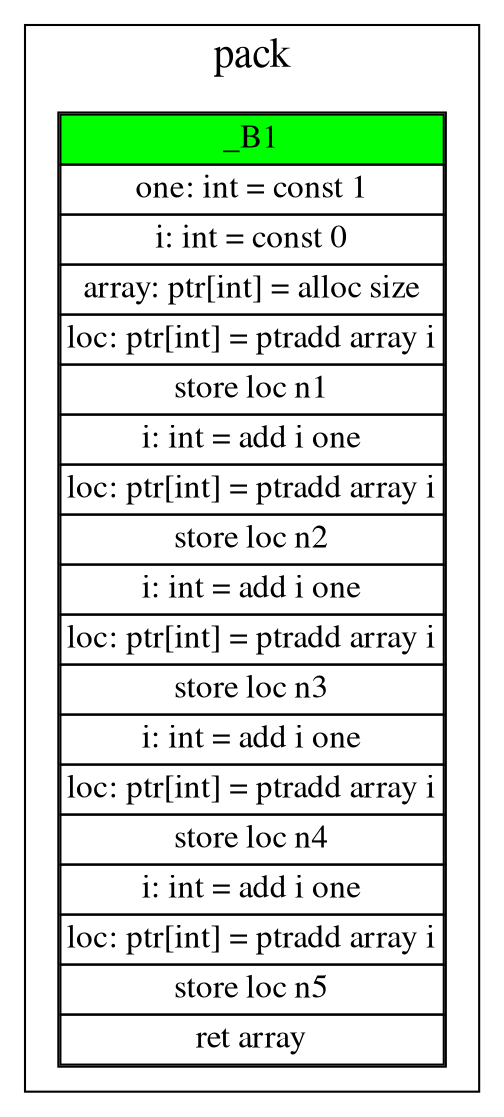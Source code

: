 digraph {
fontname="Times"
fontsize="20"
penwidth=1
node[fontsize="16" shape="box" fontname="Times"]

subgraph cluster_0 {
label = "pack"
"_B1" [label=<<table cellspacing="0">
<tr><td bgcolor="Green">_B1</td></tr>
<tr><td>one: int = const 1</td></tr>
<tr><td>i: int = const 0</td></tr>
<tr><td>array: ptr[int] = alloc size</td></tr>
<tr><td>loc: ptr[int] = ptradd array i</td></tr>
<tr><td>store loc n1</td></tr>
<tr><td>i: int = add i one</td></tr>
<tr><td>loc: ptr[int] = ptradd array i</td></tr>
<tr><td>store loc n2</td></tr>
<tr><td>i: int = add i one</td></tr>
<tr><td>loc: ptr[int] = ptradd array i</td></tr>
<tr><td>store loc n3</td></tr>
<tr><td>i: int = add i one</td></tr>
<tr><td>loc: ptr[int] = ptradd array i</td></tr>
<tr><td>store loc n4</td></tr>
<tr><td>i: int = add i one</td></tr>
<tr><td>loc: ptr[int] = ptradd array i</td></tr>
<tr><td>store loc n5</td></tr>
<tr><td>ret array</td></tr>
</table>> shape="plaintext"];

}}
digraph {
fontname="Times"
fontsize="20"
penwidth=1
node[fontsize="16" shape="box" fontname="Times"]

subgraph cluster_0 {
label = "print_array"
"_B1" [label=<<table cellspacing="0">
<tr><td bgcolor="Green">_B1</td></tr>
<tr><td>i: int = const 0</td></tr>
<tr><td>one: int = const 1</td></tr>
</table>> shape="plaintext"];

"body" [label=<<table cellspacing="0">
<tr><td bgcolor="Green">body</td></tr>
<tr><td>body</td></tr>
<tr><td>loc: ptr[int] = ptradd array i</td></tr>
<tr><td>val: int = load loc</td></tr>
<tr><td>print val</td></tr>
</table>> shape="plaintext"];

"done" [label=<<table cellspacing="0">
<tr><td bgcolor="Green">done</td></tr>
<tr><td>done</td></tr>
<tr><td>ret</td></tr>
</table>> shape="plaintext"];

"loop" [label=<<table cellspacing="0">
<tr><td bgcolor="Green">loop</td></tr>
<tr><td>loop</td></tr>
<tr><td>cond: bool = lt i size</td></tr>
<tr><td>br cond body done</td></tr>
</table>> shape="plaintext"];

"loop_end" [label=<<table cellspacing="0">
<tr><td bgcolor="Green">loop_end</td></tr>
<tr><td>loop_end</td></tr>
<tr><td>i: int = add i one</td></tr>
<tr><td>jmp loop</td></tr>
</table>> shape="plaintext"];

"_B1" -> "loop" ;

"body" -> "loop_end" ;

"loop" -> "body" [color="blue"];

"loop" -> "done" [color="red"];

"loop_end" -> "loop" ;

}}
digraph {
fontname="Times"
fontsize="20"
penwidth=1
node[fontsize="16" shape="box" fontname="Times"]

subgraph cluster_0 {
label = "binary_search"
"_B1" [label=<<table cellspacing="0">
<tr><td bgcolor="Green">_B1</td></tr>
<tr><td>negone: int = const -1</td></tr>
<tr><td>zero: int = const 0</td></tr>
<tr><td>one: int = const 1</td></tr>
<tr><td>two: int = const 2</td></tr>
</table>> shape="plaintext"];

"body" [label=<<table cellspacing="0">
<tr><td bgcolor="Green">body</td></tr>
<tr><td>body</td></tr>
<tr><td>mid: int = add left right</td></tr>
<tr><td>mid: int = div mid two</td></tr>
</table>> shape="plaintext"];

"call_gt" [label=<<table cellspacing="0">
<tr><td bgcolor="Green">call_gt</td></tr>
<tr><td>call_gt</td></tr>
<tr><td>newleft: int = add left one</td></tr>
<tr><td>output: int = binary_search array target newleft right</td></tr>
<tr><td>ret output</td></tr>
</table>> shape="plaintext"];

"call_lt" [label=<<table cellspacing="0">
<tr><td bgcolor="Green">call_lt</td></tr>
<tr><td>call_lt</td></tr>
<tr><td>newright: int = sub right one</td></tr>
<tr><td>output: int = binary_search array target left newright</td></tr>
<tr><td>ret output</td></tr>
</table>> shape="plaintext"];

"check_equal" [label=<<table cellspacing="0">
<tr><td bgcolor="Green">check_equal</td></tr>
<tr><td>check_equal</td></tr>
<tr><td>midloc: ptr[int] = ptradd array mid</td></tr>
<tr><td>midval: int = load midloc</td></tr>
<tr><td>equal_cond: bool = eq target midval</td></tr>
<tr><td>br equal_cond found check_gt</td></tr>
</table>> shape="plaintext"];

"check_gt" [label=<<table cellspacing="0">
<tr><td bgcolor="Green">check_gt</td></tr>
<tr><td>check_gt</td></tr>
<tr><td>gt_cond: bool = gt target midval</td></tr>
<tr><td>br gt_cond call_gt call_lt</td></tr>
</table>> shape="plaintext"];

"check_valid" [label=<<table cellspacing="0">
<tr><td bgcolor="Green">check_valid</td></tr>
<tr><td>check_valid</td></tr>
<tr><td>end_cond: bool = gt left right</td></tr>
<tr><td>br end_cond end body</td></tr>
</table>> shape="plaintext"];

"end" [label=<<table cellspacing="0">
<tr><td bgcolor="Green">end</td></tr>
<tr><td>end</td></tr>
<tr><td>output: int = id negone</td></tr>
<tr><td>ret output</td></tr>
</table>> shape="plaintext"];

"found" [label=<<table cellspacing="0">
<tr><td bgcolor="Green">found</td></tr>
<tr><td>found</td></tr>
<tr><td>ret mid</td></tr>
</table>> shape="plaintext"];

"_B1" -> "check_valid" ;

"body" -> "check_equal" ;

"check_equal" -> "check_gt" [color="red"];

"check_equal" -> "found" [color="blue"];

"check_gt" -> "call_gt" [color="blue"];

"check_gt" -> "call_lt" [color="red"];

"check_valid" -> "body" [color="red"];

"check_valid" -> "end" [color="blue"];

}}
digraph {
fontname="Times"
fontsize="20"
penwidth=1
node[fontsize="16" shape="box" fontname="Times"]

subgraph cluster_0 {
label = "main"
"_B1" [label=<<table cellspacing="0">
<tr><td bgcolor="Green">_B1</td></tr>
<tr><td>target: int = const 7</td></tr>
<tr><td>size: int = const 5</td></tr>
<tr><td>e1: int = const 1</td></tr>
<tr><td>e2: int = const 2</td></tr>
<tr><td>e3: int = const 6</td></tr>
<tr><td>e4: int = const 7</td></tr>
<tr><td>e5: int = const 11</td></tr>
<tr><td>zero: int = const 0</td></tr>
<tr><td>four: int = const 4</td></tr>
<tr><td>array: ptr[int] = pack size e1 e2 e3 e4 e5</td></tr>
<tr><td>output: int = binary_search array target zero four</td></tr>
<tr><td>print output</td></tr>
<tr><td>free array</td></tr>
</table>> shape="plaintext"];

}}
